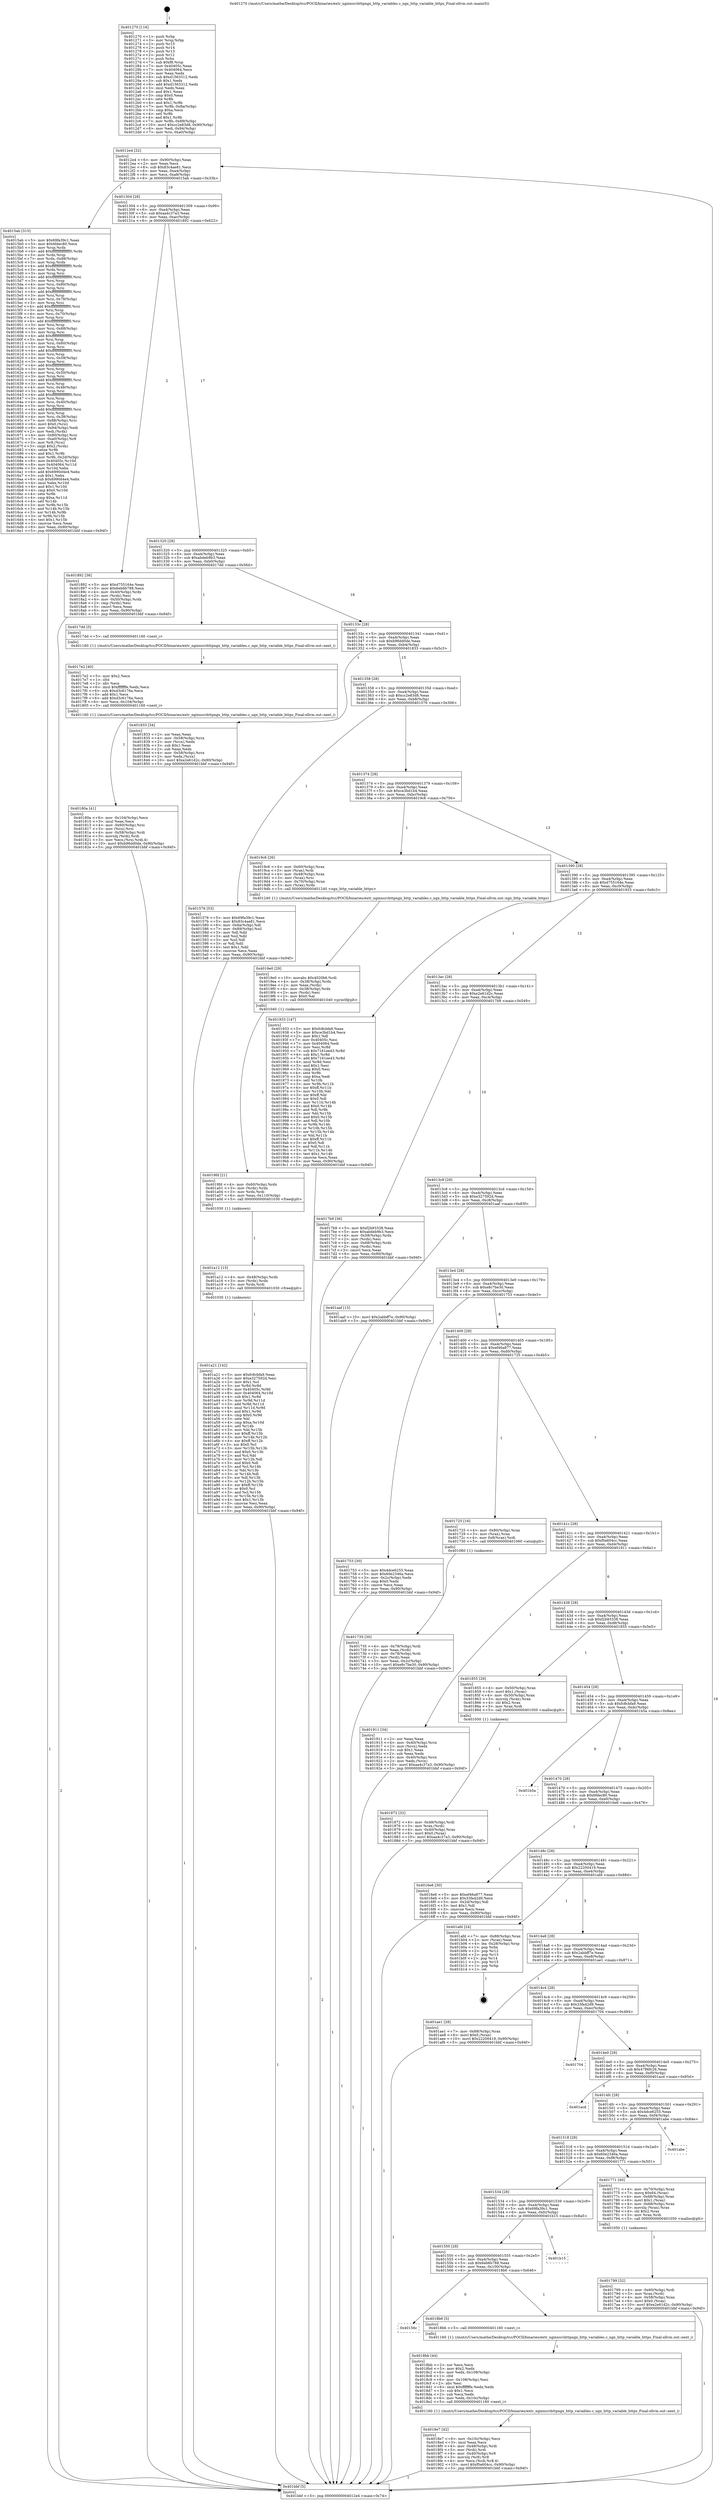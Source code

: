 digraph "0x401270" {
  label = "0x401270 (/mnt/c/Users/mathe/Desktop/tcc/POCII/binaries/extr_nginxsrchttpngx_http_variables.c_ngx_http_variable_https_Final-ollvm.out::main(0))"
  labelloc = "t"
  node[shape=record]

  Entry [label="",width=0.3,height=0.3,shape=circle,fillcolor=black,style=filled]
  "0x4012e4" [label="{
     0x4012e4 [32]\l
     | [instrs]\l
     &nbsp;&nbsp;0x4012e4 \<+6\>: mov -0x90(%rbp),%eax\l
     &nbsp;&nbsp;0x4012ea \<+2\>: mov %eax,%ecx\l
     &nbsp;&nbsp;0x4012ec \<+6\>: sub $0x83c4ae81,%ecx\l
     &nbsp;&nbsp;0x4012f2 \<+6\>: mov %eax,-0xa4(%rbp)\l
     &nbsp;&nbsp;0x4012f8 \<+6\>: mov %ecx,-0xa8(%rbp)\l
     &nbsp;&nbsp;0x4012fe \<+6\>: je 00000000004015ab \<main+0x33b\>\l
  }"]
  "0x4015ab" [label="{
     0x4015ab [315]\l
     | [instrs]\l
     &nbsp;&nbsp;0x4015ab \<+5\>: mov $0x69fa39c1,%eax\l
     &nbsp;&nbsp;0x4015b0 \<+5\>: mov $0x6fdec80,%ecx\l
     &nbsp;&nbsp;0x4015b5 \<+3\>: mov %rsp,%rdx\l
     &nbsp;&nbsp;0x4015b8 \<+4\>: add $0xfffffffffffffff0,%rdx\l
     &nbsp;&nbsp;0x4015bc \<+3\>: mov %rdx,%rsp\l
     &nbsp;&nbsp;0x4015bf \<+7\>: mov %rdx,-0x88(%rbp)\l
     &nbsp;&nbsp;0x4015c6 \<+3\>: mov %rsp,%rdx\l
     &nbsp;&nbsp;0x4015c9 \<+4\>: add $0xfffffffffffffff0,%rdx\l
     &nbsp;&nbsp;0x4015cd \<+3\>: mov %rdx,%rsp\l
     &nbsp;&nbsp;0x4015d0 \<+3\>: mov %rsp,%rsi\l
     &nbsp;&nbsp;0x4015d3 \<+4\>: add $0xfffffffffffffff0,%rsi\l
     &nbsp;&nbsp;0x4015d7 \<+3\>: mov %rsi,%rsp\l
     &nbsp;&nbsp;0x4015da \<+4\>: mov %rsi,-0x80(%rbp)\l
     &nbsp;&nbsp;0x4015de \<+3\>: mov %rsp,%rsi\l
     &nbsp;&nbsp;0x4015e1 \<+4\>: add $0xfffffffffffffff0,%rsi\l
     &nbsp;&nbsp;0x4015e5 \<+3\>: mov %rsi,%rsp\l
     &nbsp;&nbsp;0x4015e8 \<+4\>: mov %rsi,-0x78(%rbp)\l
     &nbsp;&nbsp;0x4015ec \<+3\>: mov %rsp,%rsi\l
     &nbsp;&nbsp;0x4015ef \<+4\>: add $0xfffffffffffffff0,%rsi\l
     &nbsp;&nbsp;0x4015f3 \<+3\>: mov %rsi,%rsp\l
     &nbsp;&nbsp;0x4015f6 \<+4\>: mov %rsi,-0x70(%rbp)\l
     &nbsp;&nbsp;0x4015fa \<+3\>: mov %rsp,%rsi\l
     &nbsp;&nbsp;0x4015fd \<+4\>: add $0xfffffffffffffff0,%rsi\l
     &nbsp;&nbsp;0x401601 \<+3\>: mov %rsi,%rsp\l
     &nbsp;&nbsp;0x401604 \<+4\>: mov %rsi,-0x68(%rbp)\l
     &nbsp;&nbsp;0x401608 \<+3\>: mov %rsp,%rsi\l
     &nbsp;&nbsp;0x40160b \<+4\>: add $0xfffffffffffffff0,%rsi\l
     &nbsp;&nbsp;0x40160f \<+3\>: mov %rsi,%rsp\l
     &nbsp;&nbsp;0x401612 \<+4\>: mov %rsi,-0x60(%rbp)\l
     &nbsp;&nbsp;0x401616 \<+3\>: mov %rsp,%rsi\l
     &nbsp;&nbsp;0x401619 \<+4\>: add $0xfffffffffffffff0,%rsi\l
     &nbsp;&nbsp;0x40161d \<+3\>: mov %rsi,%rsp\l
     &nbsp;&nbsp;0x401620 \<+4\>: mov %rsi,-0x58(%rbp)\l
     &nbsp;&nbsp;0x401624 \<+3\>: mov %rsp,%rsi\l
     &nbsp;&nbsp;0x401627 \<+4\>: add $0xfffffffffffffff0,%rsi\l
     &nbsp;&nbsp;0x40162b \<+3\>: mov %rsi,%rsp\l
     &nbsp;&nbsp;0x40162e \<+4\>: mov %rsi,-0x50(%rbp)\l
     &nbsp;&nbsp;0x401632 \<+3\>: mov %rsp,%rsi\l
     &nbsp;&nbsp;0x401635 \<+4\>: add $0xfffffffffffffff0,%rsi\l
     &nbsp;&nbsp;0x401639 \<+3\>: mov %rsi,%rsp\l
     &nbsp;&nbsp;0x40163c \<+4\>: mov %rsi,-0x48(%rbp)\l
     &nbsp;&nbsp;0x401640 \<+3\>: mov %rsp,%rsi\l
     &nbsp;&nbsp;0x401643 \<+4\>: add $0xfffffffffffffff0,%rsi\l
     &nbsp;&nbsp;0x401647 \<+3\>: mov %rsi,%rsp\l
     &nbsp;&nbsp;0x40164a \<+4\>: mov %rsi,-0x40(%rbp)\l
     &nbsp;&nbsp;0x40164e \<+3\>: mov %rsp,%rsi\l
     &nbsp;&nbsp;0x401651 \<+4\>: add $0xfffffffffffffff0,%rsi\l
     &nbsp;&nbsp;0x401655 \<+3\>: mov %rsi,%rsp\l
     &nbsp;&nbsp;0x401658 \<+4\>: mov %rsi,-0x38(%rbp)\l
     &nbsp;&nbsp;0x40165c \<+7\>: mov -0x88(%rbp),%rsi\l
     &nbsp;&nbsp;0x401663 \<+6\>: movl $0x0,(%rsi)\l
     &nbsp;&nbsp;0x401669 \<+6\>: mov -0x94(%rbp),%edi\l
     &nbsp;&nbsp;0x40166f \<+2\>: mov %edi,(%rdx)\l
     &nbsp;&nbsp;0x401671 \<+4\>: mov -0x80(%rbp),%rsi\l
     &nbsp;&nbsp;0x401675 \<+7\>: mov -0xa0(%rbp),%r8\l
     &nbsp;&nbsp;0x40167c \<+3\>: mov %r8,(%rsi)\l
     &nbsp;&nbsp;0x40167f \<+3\>: cmpl $0x2,(%rdx)\l
     &nbsp;&nbsp;0x401682 \<+4\>: setne %r9b\l
     &nbsp;&nbsp;0x401686 \<+4\>: and $0x1,%r9b\l
     &nbsp;&nbsp;0x40168a \<+4\>: mov %r9b,-0x2d(%rbp)\l
     &nbsp;&nbsp;0x40168e \<+8\>: mov 0x40405c,%r10d\l
     &nbsp;&nbsp;0x401696 \<+8\>: mov 0x404064,%r11d\l
     &nbsp;&nbsp;0x40169e \<+3\>: mov %r10d,%ebx\l
     &nbsp;&nbsp;0x4016a1 \<+6\>: add $0x6990d4e4,%ebx\l
     &nbsp;&nbsp;0x4016a7 \<+3\>: sub $0x1,%ebx\l
     &nbsp;&nbsp;0x4016aa \<+6\>: sub $0x6990d4e4,%ebx\l
     &nbsp;&nbsp;0x4016b0 \<+4\>: imul %ebx,%r10d\l
     &nbsp;&nbsp;0x4016b4 \<+4\>: and $0x1,%r10d\l
     &nbsp;&nbsp;0x4016b8 \<+4\>: cmp $0x0,%r10d\l
     &nbsp;&nbsp;0x4016bc \<+4\>: sete %r9b\l
     &nbsp;&nbsp;0x4016c0 \<+4\>: cmp $0xa,%r11d\l
     &nbsp;&nbsp;0x4016c4 \<+4\>: setl %r14b\l
     &nbsp;&nbsp;0x4016c8 \<+3\>: mov %r9b,%r15b\l
     &nbsp;&nbsp;0x4016cb \<+3\>: and %r14b,%r15b\l
     &nbsp;&nbsp;0x4016ce \<+3\>: xor %r14b,%r9b\l
     &nbsp;&nbsp;0x4016d1 \<+3\>: or %r9b,%r15b\l
     &nbsp;&nbsp;0x4016d4 \<+4\>: test $0x1,%r15b\l
     &nbsp;&nbsp;0x4016d8 \<+3\>: cmovne %ecx,%eax\l
     &nbsp;&nbsp;0x4016db \<+6\>: mov %eax,-0x90(%rbp)\l
     &nbsp;&nbsp;0x4016e1 \<+5\>: jmp 0000000000401bbf \<main+0x94f\>\l
  }"]
  "0x401304" [label="{
     0x401304 [28]\l
     | [instrs]\l
     &nbsp;&nbsp;0x401304 \<+5\>: jmp 0000000000401309 \<main+0x99\>\l
     &nbsp;&nbsp;0x401309 \<+6\>: mov -0xa4(%rbp),%eax\l
     &nbsp;&nbsp;0x40130f \<+5\>: sub $0xaa4c37a3,%eax\l
     &nbsp;&nbsp;0x401314 \<+6\>: mov %eax,-0xac(%rbp)\l
     &nbsp;&nbsp;0x40131a \<+6\>: je 0000000000401892 \<main+0x622\>\l
  }"]
  Exit [label="",width=0.3,height=0.3,shape=circle,fillcolor=black,style=filled,peripheries=2]
  "0x401892" [label="{
     0x401892 [36]\l
     | [instrs]\l
     &nbsp;&nbsp;0x401892 \<+5\>: mov $0xd755164e,%eax\l
     &nbsp;&nbsp;0x401897 \<+5\>: mov $0x6eb6b788,%ecx\l
     &nbsp;&nbsp;0x40189c \<+4\>: mov -0x40(%rbp),%rdx\l
     &nbsp;&nbsp;0x4018a0 \<+2\>: mov (%rdx),%esi\l
     &nbsp;&nbsp;0x4018a2 \<+4\>: mov -0x50(%rbp),%rdx\l
     &nbsp;&nbsp;0x4018a6 \<+2\>: cmp (%rdx),%esi\l
     &nbsp;&nbsp;0x4018a8 \<+3\>: cmovl %ecx,%eax\l
     &nbsp;&nbsp;0x4018ab \<+6\>: mov %eax,-0x90(%rbp)\l
     &nbsp;&nbsp;0x4018b1 \<+5\>: jmp 0000000000401bbf \<main+0x94f\>\l
  }"]
  "0x401320" [label="{
     0x401320 [28]\l
     | [instrs]\l
     &nbsp;&nbsp;0x401320 \<+5\>: jmp 0000000000401325 \<main+0xb5\>\l
     &nbsp;&nbsp;0x401325 \<+6\>: mov -0xa4(%rbp),%eax\l
     &nbsp;&nbsp;0x40132b \<+5\>: sub $0xabdeb9b3,%eax\l
     &nbsp;&nbsp;0x401330 \<+6\>: mov %eax,-0xb0(%rbp)\l
     &nbsp;&nbsp;0x401336 \<+6\>: je 00000000004017dd \<main+0x56d\>\l
  }"]
  "0x401a21" [label="{
     0x401a21 [142]\l
     | [instrs]\l
     &nbsp;&nbsp;0x401a21 \<+5\>: mov $0xfc8cbfa9,%eax\l
     &nbsp;&nbsp;0x401a26 \<+5\>: mov $0xe327592d,%esi\l
     &nbsp;&nbsp;0x401a2b \<+2\>: mov $0x1,%cl\l
     &nbsp;&nbsp;0x401a2d \<+3\>: xor %r8d,%r8d\l
     &nbsp;&nbsp;0x401a30 \<+8\>: mov 0x40405c,%r9d\l
     &nbsp;&nbsp;0x401a38 \<+8\>: mov 0x404064,%r10d\l
     &nbsp;&nbsp;0x401a40 \<+4\>: sub $0x1,%r8d\l
     &nbsp;&nbsp;0x401a44 \<+3\>: mov %r9d,%r11d\l
     &nbsp;&nbsp;0x401a47 \<+3\>: add %r8d,%r11d\l
     &nbsp;&nbsp;0x401a4a \<+4\>: imul %r11d,%r9d\l
     &nbsp;&nbsp;0x401a4e \<+4\>: and $0x1,%r9d\l
     &nbsp;&nbsp;0x401a52 \<+4\>: cmp $0x0,%r9d\l
     &nbsp;&nbsp;0x401a56 \<+3\>: sete %bl\l
     &nbsp;&nbsp;0x401a59 \<+4\>: cmp $0xa,%r10d\l
     &nbsp;&nbsp;0x401a5d \<+4\>: setl %r14b\l
     &nbsp;&nbsp;0x401a61 \<+3\>: mov %bl,%r15b\l
     &nbsp;&nbsp;0x401a64 \<+4\>: xor $0xff,%r15b\l
     &nbsp;&nbsp;0x401a68 \<+3\>: mov %r14b,%r12b\l
     &nbsp;&nbsp;0x401a6b \<+4\>: xor $0xff,%r12b\l
     &nbsp;&nbsp;0x401a6f \<+3\>: xor $0x0,%cl\l
     &nbsp;&nbsp;0x401a72 \<+3\>: mov %r15b,%r13b\l
     &nbsp;&nbsp;0x401a75 \<+4\>: and $0x0,%r13b\l
     &nbsp;&nbsp;0x401a79 \<+2\>: and %cl,%bl\l
     &nbsp;&nbsp;0x401a7b \<+3\>: mov %r12b,%dl\l
     &nbsp;&nbsp;0x401a7e \<+3\>: and $0x0,%dl\l
     &nbsp;&nbsp;0x401a81 \<+3\>: and %cl,%r14b\l
     &nbsp;&nbsp;0x401a84 \<+3\>: or %bl,%r13b\l
     &nbsp;&nbsp;0x401a87 \<+3\>: or %r14b,%dl\l
     &nbsp;&nbsp;0x401a8a \<+3\>: xor %dl,%r13b\l
     &nbsp;&nbsp;0x401a8d \<+3\>: or %r12b,%r15b\l
     &nbsp;&nbsp;0x401a90 \<+4\>: xor $0xff,%r15b\l
     &nbsp;&nbsp;0x401a94 \<+3\>: or $0x0,%cl\l
     &nbsp;&nbsp;0x401a97 \<+3\>: and %cl,%r15b\l
     &nbsp;&nbsp;0x401a9a \<+3\>: or %r15b,%r13b\l
     &nbsp;&nbsp;0x401a9d \<+4\>: test $0x1,%r13b\l
     &nbsp;&nbsp;0x401aa1 \<+3\>: cmovne %esi,%eax\l
     &nbsp;&nbsp;0x401aa4 \<+6\>: mov %eax,-0x90(%rbp)\l
     &nbsp;&nbsp;0x401aaa \<+5\>: jmp 0000000000401bbf \<main+0x94f\>\l
  }"]
  "0x4017dd" [label="{
     0x4017dd [5]\l
     | [instrs]\l
     &nbsp;&nbsp;0x4017dd \<+5\>: call 0000000000401160 \<next_i\>\l
     | [calls]\l
     &nbsp;&nbsp;0x401160 \{1\} (/mnt/c/Users/mathe/Desktop/tcc/POCII/binaries/extr_nginxsrchttpngx_http_variables.c_ngx_http_variable_https_Final-ollvm.out::next_i)\l
  }"]
  "0x40133c" [label="{
     0x40133c [28]\l
     | [instrs]\l
     &nbsp;&nbsp;0x40133c \<+5\>: jmp 0000000000401341 \<main+0xd1\>\l
     &nbsp;&nbsp;0x401341 \<+6\>: mov -0xa4(%rbp),%eax\l
     &nbsp;&nbsp;0x401347 \<+5\>: sub $0xb96dd0de,%eax\l
     &nbsp;&nbsp;0x40134c \<+6\>: mov %eax,-0xb4(%rbp)\l
     &nbsp;&nbsp;0x401352 \<+6\>: je 0000000000401833 \<main+0x5c3\>\l
  }"]
  "0x401a12" [label="{
     0x401a12 [15]\l
     | [instrs]\l
     &nbsp;&nbsp;0x401a12 \<+4\>: mov -0x48(%rbp),%rdx\l
     &nbsp;&nbsp;0x401a16 \<+3\>: mov (%rdx),%rdx\l
     &nbsp;&nbsp;0x401a19 \<+3\>: mov %rdx,%rdi\l
     &nbsp;&nbsp;0x401a1c \<+5\>: call 0000000000401030 \<free@plt\>\l
     | [calls]\l
     &nbsp;&nbsp;0x401030 \{1\} (unknown)\l
  }"]
  "0x401833" [label="{
     0x401833 [34]\l
     | [instrs]\l
     &nbsp;&nbsp;0x401833 \<+2\>: xor %eax,%eax\l
     &nbsp;&nbsp;0x401835 \<+4\>: mov -0x58(%rbp),%rcx\l
     &nbsp;&nbsp;0x401839 \<+2\>: mov (%rcx),%edx\l
     &nbsp;&nbsp;0x40183b \<+3\>: sub $0x1,%eax\l
     &nbsp;&nbsp;0x40183e \<+2\>: sub %eax,%edx\l
     &nbsp;&nbsp;0x401840 \<+4\>: mov -0x58(%rbp),%rcx\l
     &nbsp;&nbsp;0x401844 \<+2\>: mov %edx,(%rcx)\l
     &nbsp;&nbsp;0x401846 \<+10\>: movl $0xe2e61d2c,-0x90(%rbp)\l
     &nbsp;&nbsp;0x401850 \<+5\>: jmp 0000000000401bbf \<main+0x94f\>\l
  }"]
  "0x401358" [label="{
     0x401358 [28]\l
     | [instrs]\l
     &nbsp;&nbsp;0x401358 \<+5\>: jmp 000000000040135d \<main+0xed\>\l
     &nbsp;&nbsp;0x40135d \<+6\>: mov -0xa4(%rbp),%eax\l
     &nbsp;&nbsp;0x401363 \<+5\>: sub $0xcc2e83d8,%eax\l
     &nbsp;&nbsp;0x401368 \<+6\>: mov %eax,-0xb8(%rbp)\l
     &nbsp;&nbsp;0x40136e \<+6\>: je 0000000000401576 \<main+0x306\>\l
  }"]
  "0x4019fd" [label="{
     0x4019fd [21]\l
     | [instrs]\l
     &nbsp;&nbsp;0x4019fd \<+4\>: mov -0x60(%rbp),%rdx\l
     &nbsp;&nbsp;0x401a01 \<+3\>: mov (%rdx),%rdx\l
     &nbsp;&nbsp;0x401a04 \<+3\>: mov %rdx,%rdi\l
     &nbsp;&nbsp;0x401a07 \<+6\>: mov %eax,-0x110(%rbp)\l
     &nbsp;&nbsp;0x401a0d \<+5\>: call 0000000000401030 \<free@plt\>\l
     | [calls]\l
     &nbsp;&nbsp;0x401030 \{1\} (unknown)\l
  }"]
  "0x401576" [label="{
     0x401576 [53]\l
     | [instrs]\l
     &nbsp;&nbsp;0x401576 \<+5\>: mov $0x69fa39c1,%eax\l
     &nbsp;&nbsp;0x40157b \<+5\>: mov $0x83c4ae81,%ecx\l
     &nbsp;&nbsp;0x401580 \<+6\>: mov -0x8a(%rbp),%dl\l
     &nbsp;&nbsp;0x401586 \<+7\>: mov -0x89(%rbp),%sil\l
     &nbsp;&nbsp;0x40158d \<+3\>: mov %dl,%dil\l
     &nbsp;&nbsp;0x401590 \<+3\>: and %sil,%dil\l
     &nbsp;&nbsp;0x401593 \<+3\>: xor %sil,%dl\l
     &nbsp;&nbsp;0x401596 \<+3\>: or %dl,%dil\l
     &nbsp;&nbsp;0x401599 \<+4\>: test $0x1,%dil\l
     &nbsp;&nbsp;0x40159d \<+3\>: cmovne %ecx,%eax\l
     &nbsp;&nbsp;0x4015a0 \<+6\>: mov %eax,-0x90(%rbp)\l
     &nbsp;&nbsp;0x4015a6 \<+5\>: jmp 0000000000401bbf \<main+0x94f\>\l
  }"]
  "0x401374" [label="{
     0x401374 [28]\l
     | [instrs]\l
     &nbsp;&nbsp;0x401374 \<+5\>: jmp 0000000000401379 \<main+0x109\>\l
     &nbsp;&nbsp;0x401379 \<+6\>: mov -0xa4(%rbp),%eax\l
     &nbsp;&nbsp;0x40137f \<+5\>: sub $0xce3bd1b4,%eax\l
     &nbsp;&nbsp;0x401384 \<+6\>: mov %eax,-0xbc(%rbp)\l
     &nbsp;&nbsp;0x40138a \<+6\>: je 00000000004019c6 \<main+0x756\>\l
  }"]
  "0x401bbf" [label="{
     0x401bbf [5]\l
     | [instrs]\l
     &nbsp;&nbsp;0x401bbf \<+5\>: jmp 00000000004012e4 \<main+0x74\>\l
  }"]
  "0x401270" [label="{
     0x401270 [116]\l
     | [instrs]\l
     &nbsp;&nbsp;0x401270 \<+1\>: push %rbp\l
     &nbsp;&nbsp;0x401271 \<+3\>: mov %rsp,%rbp\l
     &nbsp;&nbsp;0x401274 \<+2\>: push %r15\l
     &nbsp;&nbsp;0x401276 \<+2\>: push %r14\l
     &nbsp;&nbsp;0x401278 \<+2\>: push %r13\l
     &nbsp;&nbsp;0x40127a \<+2\>: push %r12\l
     &nbsp;&nbsp;0x40127c \<+1\>: push %rbx\l
     &nbsp;&nbsp;0x40127d \<+7\>: sub $0xf8,%rsp\l
     &nbsp;&nbsp;0x401284 \<+7\>: mov 0x40405c,%eax\l
     &nbsp;&nbsp;0x40128b \<+7\>: mov 0x404064,%ecx\l
     &nbsp;&nbsp;0x401292 \<+2\>: mov %eax,%edx\l
     &nbsp;&nbsp;0x401294 \<+6\>: sub $0xd1563312,%edx\l
     &nbsp;&nbsp;0x40129a \<+3\>: sub $0x1,%edx\l
     &nbsp;&nbsp;0x40129d \<+6\>: add $0xd1563312,%edx\l
     &nbsp;&nbsp;0x4012a3 \<+3\>: imul %edx,%eax\l
     &nbsp;&nbsp;0x4012a6 \<+3\>: and $0x1,%eax\l
     &nbsp;&nbsp;0x4012a9 \<+3\>: cmp $0x0,%eax\l
     &nbsp;&nbsp;0x4012ac \<+4\>: sete %r8b\l
     &nbsp;&nbsp;0x4012b0 \<+4\>: and $0x1,%r8b\l
     &nbsp;&nbsp;0x4012b4 \<+7\>: mov %r8b,-0x8a(%rbp)\l
     &nbsp;&nbsp;0x4012bb \<+3\>: cmp $0xa,%ecx\l
     &nbsp;&nbsp;0x4012be \<+4\>: setl %r8b\l
     &nbsp;&nbsp;0x4012c2 \<+4\>: and $0x1,%r8b\l
     &nbsp;&nbsp;0x4012c6 \<+7\>: mov %r8b,-0x89(%rbp)\l
     &nbsp;&nbsp;0x4012cd \<+10\>: movl $0xcc2e83d8,-0x90(%rbp)\l
     &nbsp;&nbsp;0x4012d7 \<+6\>: mov %edi,-0x94(%rbp)\l
     &nbsp;&nbsp;0x4012dd \<+7\>: mov %rsi,-0xa0(%rbp)\l
  }"]
  "0x4019e0" [label="{
     0x4019e0 [29]\l
     | [instrs]\l
     &nbsp;&nbsp;0x4019e0 \<+10\>: movabs $0x4020b6,%rdi\l
     &nbsp;&nbsp;0x4019ea \<+4\>: mov -0x38(%rbp),%rdx\l
     &nbsp;&nbsp;0x4019ee \<+2\>: mov %eax,(%rdx)\l
     &nbsp;&nbsp;0x4019f0 \<+4\>: mov -0x38(%rbp),%rdx\l
     &nbsp;&nbsp;0x4019f4 \<+2\>: mov (%rdx),%esi\l
     &nbsp;&nbsp;0x4019f6 \<+2\>: mov $0x0,%al\l
     &nbsp;&nbsp;0x4019f8 \<+5\>: call 0000000000401040 \<printf@plt\>\l
     | [calls]\l
     &nbsp;&nbsp;0x401040 \{1\} (unknown)\l
  }"]
  "0x4018e7" [label="{
     0x4018e7 [42]\l
     | [instrs]\l
     &nbsp;&nbsp;0x4018e7 \<+6\>: mov -0x10c(%rbp),%ecx\l
     &nbsp;&nbsp;0x4018ed \<+3\>: imul %eax,%ecx\l
     &nbsp;&nbsp;0x4018f0 \<+4\>: mov -0x48(%rbp),%rdi\l
     &nbsp;&nbsp;0x4018f4 \<+3\>: mov (%rdi),%rdi\l
     &nbsp;&nbsp;0x4018f7 \<+4\>: mov -0x40(%rbp),%r8\l
     &nbsp;&nbsp;0x4018fb \<+3\>: movslq (%r8),%r8\l
     &nbsp;&nbsp;0x4018fe \<+4\>: mov %ecx,(%rdi,%r8,4)\l
     &nbsp;&nbsp;0x401902 \<+10\>: movl $0xf0a604cc,-0x90(%rbp)\l
     &nbsp;&nbsp;0x40190c \<+5\>: jmp 0000000000401bbf \<main+0x94f\>\l
  }"]
  "0x4019c6" [label="{
     0x4019c6 [26]\l
     | [instrs]\l
     &nbsp;&nbsp;0x4019c6 \<+4\>: mov -0x60(%rbp),%rax\l
     &nbsp;&nbsp;0x4019ca \<+3\>: mov (%rax),%rdi\l
     &nbsp;&nbsp;0x4019cd \<+4\>: mov -0x48(%rbp),%rax\l
     &nbsp;&nbsp;0x4019d1 \<+3\>: mov (%rax),%rsi\l
     &nbsp;&nbsp;0x4019d4 \<+4\>: mov -0x70(%rbp),%rax\l
     &nbsp;&nbsp;0x4019d8 \<+3\>: mov (%rax),%rdx\l
     &nbsp;&nbsp;0x4019db \<+5\>: call 0000000000401240 \<ngx_http_variable_https\>\l
     | [calls]\l
     &nbsp;&nbsp;0x401240 \{1\} (/mnt/c/Users/mathe/Desktop/tcc/POCII/binaries/extr_nginxsrchttpngx_http_variables.c_ngx_http_variable_https_Final-ollvm.out::ngx_http_variable_https)\l
  }"]
  "0x401390" [label="{
     0x401390 [28]\l
     | [instrs]\l
     &nbsp;&nbsp;0x401390 \<+5\>: jmp 0000000000401395 \<main+0x125\>\l
     &nbsp;&nbsp;0x401395 \<+6\>: mov -0xa4(%rbp),%eax\l
     &nbsp;&nbsp;0x40139b \<+5\>: sub $0xd755164e,%eax\l
     &nbsp;&nbsp;0x4013a0 \<+6\>: mov %eax,-0xc0(%rbp)\l
     &nbsp;&nbsp;0x4013a6 \<+6\>: je 0000000000401933 \<main+0x6c3\>\l
  }"]
  "0x4018bb" [label="{
     0x4018bb [44]\l
     | [instrs]\l
     &nbsp;&nbsp;0x4018bb \<+2\>: xor %ecx,%ecx\l
     &nbsp;&nbsp;0x4018bd \<+5\>: mov $0x2,%edx\l
     &nbsp;&nbsp;0x4018c2 \<+6\>: mov %edx,-0x108(%rbp)\l
     &nbsp;&nbsp;0x4018c8 \<+1\>: cltd\l
     &nbsp;&nbsp;0x4018c9 \<+6\>: mov -0x108(%rbp),%esi\l
     &nbsp;&nbsp;0x4018cf \<+2\>: idiv %esi\l
     &nbsp;&nbsp;0x4018d1 \<+6\>: imul $0xfffffffe,%edx,%edx\l
     &nbsp;&nbsp;0x4018d7 \<+3\>: sub $0x1,%ecx\l
     &nbsp;&nbsp;0x4018da \<+2\>: sub %ecx,%edx\l
     &nbsp;&nbsp;0x4018dc \<+6\>: mov %edx,-0x10c(%rbp)\l
     &nbsp;&nbsp;0x4018e2 \<+5\>: call 0000000000401160 \<next_i\>\l
     | [calls]\l
     &nbsp;&nbsp;0x401160 \{1\} (/mnt/c/Users/mathe/Desktop/tcc/POCII/binaries/extr_nginxsrchttpngx_http_variables.c_ngx_http_variable_https_Final-ollvm.out::next_i)\l
  }"]
  "0x401933" [label="{
     0x401933 [147]\l
     | [instrs]\l
     &nbsp;&nbsp;0x401933 \<+5\>: mov $0xfc8cbfa9,%eax\l
     &nbsp;&nbsp;0x401938 \<+5\>: mov $0xce3bd1b4,%ecx\l
     &nbsp;&nbsp;0x40193d \<+2\>: mov $0x1,%dl\l
     &nbsp;&nbsp;0x40193f \<+7\>: mov 0x40405c,%esi\l
     &nbsp;&nbsp;0x401946 \<+7\>: mov 0x404064,%edi\l
     &nbsp;&nbsp;0x40194d \<+3\>: mov %esi,%r8d\l
     &nbsp;&nbsp;0x401950 \<+7\>: sub $0x7161ee43,%r8d\l
     &nbsp;&nbsp;0x401957 \<+4\>: sub $0x1,%r8d\l
     &nbsp;&nbsp;0x40195b \<+7\>: add $0x7161ee43,%r8d\l
     &nbsp;&nbsp;0x401962 \<+4\>: imul %r8d,%esi\l
     &nbsp;&nbsp;0x401966 \<+3\>: and $0x1,%esi\l
     &nbsp;&nbsp;0x401969 \<+3\>: cmp $0x0,%esi\l
     &nbsp;&nbsp;0x40196c \<+4\>: sete %r9b\l
     &nbsp;&nbsp;0x401970 \<+3\>: cmp $0xa,%edi\l
     &nbsp;&nbsp;0x401973 \<+4\>: setl %r10b\l
     &nbsp;&nbsp;0x401977 \<+3\>: mov %r9b,%r11b\l
     &nbsp;&nbsp;0x40197a \<+4\>: xor $0xff,%r11b\l
     &nbsp;&nbsp;0x40197e \<+3\>: mov %r10b,%bl\l
     &nbsp;&nbsp;0x401981 \<+3\>: xor $0xff,%bl\l
     &nbsp;&nbsp;0x401984 \<+3\>: xor $0x0,%dl\l
     &nbsp;&nbsp;0x401987 \<+3\>: mov %r11b,%r14b\l
     &nbsp;&nbsp;0x40198a \<+4\>: and $0x0,%r14b\l
     &nbsp;&nbsp;0x40198e \<+3\>: and %dl,%r9b\l
     &nbsp;&nbsp;0x401991 \<+3\>: mov %bl,%r15b\l
     &nbsp;&nbsp;0x401994 \<+4\>: and $0x0,%r15b\l
     &nbsp;&nbsp;0x401998 \<+3\>: and %dl,%r10b\l
     &nbsp;&nbsp;0x40199b \<+3\>: or %r9b,%r14b\l
     &nbsp;&nbsp;0x40199e \<+3\>: or %r10b,%r15b\l
     &nbsp;&nbsp;0x4019a1 \<+3\>: xor %r15b,%r14b\l
     &nbsp;&nbsp;0x4019a4 \<+3\>: or %bl,%r11b\l
     &nbsp;&nbsp;0x4019a7 \<+4\>: xor $0xff,%r11b\l
     &nbsp;&nbsp;0x4019ab \<+3\>: or $0x0,%dl\l
     &nbsp;&nbsp;0x4019ae \<+3\>: and %dl,%r11b\l
     &nbsp;&nbsp;0x4019b1 \<+3\>: or %r11b,%r14b\l
     &nbsp;&nbsp;0x4019b4 \<+4\>: test $0x1,%r14b\l
     &nbsp;&nbsp;0x4019b8 \<+3\>: cmovne %ecx,%eax\l
     &nbsp;&nbsp;0x4019bb \<+6\>: mov %eax,-0x90(%rbp)\l
     &nbsp;&nbsp;0x4019c1 \<+5\>: jmp 0000000000401bbf \<main+0x94f\>\l
  }"]
  "0x4013ac" [label="{
     0x4013ac [28]\l
     | [instrs]\l
     &nbsp;&nbsp;0x4013ac \<+5\>: jmp 00000000004013b1 \<main+0x141\>\l
     &nbsp;&nbsp;0x4013b1 \<+6\>: mov -0xa4(%rbp),%eax\l
     &nbsp;&nbsp;0x4013b7 \<+5\>: sub $0xe2e61d2c,%eax\l
     &nbsp;&nbsp;0x4013bc \<+6\>: mov %eax,-0xc4(%rbp)\l
     &nbsp;&nbsp;0x4013c2 \<+6\>: je 00000000004017b9 \<main+0x549\>\l
  }"]
  "0x40156c" [label="{
     0x40156c\l
  }", style=dashed]
  "0x4017b9" [label="{
     0x4017b9 [36]\l
     | [instrs]\l
     &nbsp;&nbsp;0x4017b9 \<+5\>: mov $0xf2b93338,%eax\l
     &nbsp;&nbsp;0x4017be \<+5\>: mov $0xabdeb9b3,%ecx\l
     &nbsp;&nbsp;0x4017c3 \<+4\>: mov -0x58(%rbp),%rdx\l
     &nbsp;&nbsp;0x4017c7 \<+2\>: mov (%rdx),%esi\l
     &nbsp;&nbsp;0x4017c9 \<+4\>: mov -0x68(%rbp),%rdx\l
     &nbsp;&nbsp;0x4017cd \<+2\>: cmp (%rdx),%esi\l
     &nbsp;&nbsp;0x4017cf \<+3\>: cmovl %ecx,%eax\l
     &nbsp;&nbsp;0x4017d2 \<+6\>: mov %eax,-0x90(%rbp)\l
     &nbsp;&nbsp;0x4017d8 \<+5\>: jmp 0000000000401bbf \<main+0x94f\>\l
  }"]
  "0x4013c8" [label="{
     0x4013c8 [28]\l
     | [instrs]\l
     &nbsp;&nbsp;0x4013c8 \<+5\>: jmp 00000000004013cd \<main+0x15d\>\l
     &nbsp;&nbsp;0x4013cd \<+6\>: mov -0xa4(%rbp),%eax\l
     &nbsp;&nbsp;0x4013d3 \<+5\>: sub $0xe327592d,%eax\l
     &nbsp;&nbsp;0x4013d8 \<+6\>: mov %eax,-0xc8(%rbp)\l
     &nbsp;&nbsp;0x4013de \<+6\>: je 0000000000401aaf \<main+0x83f\>\l
  }"]
  "0x4018b6" [label="{
     0x4018b6 [5]\l
     | [instrs]\l
     &nbsp;&nbsp;0x4018b6 \<+5\>: call 0000000000401160 \<next_i\>\l
     | [calls]\l
     &nbsp;&nbsp;0x401160 \{1\} (/mnt/c/Users/mathe/Desktop/tcc/POCII/binaries/extr_nginxsrchttpngx_http_variables.c_ngx_http_variable_https_Final-ollvm.out::next_i)\l
  }"]
  "0x401aaf" [label="{
     0x401aaf [15]\l
     | [instrs]\l
     &nbsp;&nbsp;0x401aaf \<+10\>: movl $0x2abbff7e,-0x90(%rbp)\l
     &nbsp;&nbsp;0x401ab9 \<+5\>: jmp 0000000000401bbf \<main+0x94f\>\l
  }"]
  "0x4013e4" [label="{
     0x4013e4 [28]\l
     | [instrs]\l
     &nbsp;&nbsp;0x4013e4 \<+5\>: jmp 00000000004013e9 \<main+0x179\>\l
     &nbsp;&nbsp;0x4013e9 \<+6\>: mov -0xa4(%rbp),%eax\l
     &nbsp;&nbsp;0x4013ef \<+5\>: sub $0xe8c7be30,%eax\l
     &nbsp;&nbsp;0x4013f4 \<+6\>: mov %eax,-0xcc(%rbp)\l
     &nbsp;&nbsp;0x4013fa \<+6\>: je 0000000000401753 \<main+0x4e3\>\l
  }"]
  "0x401550" [label="{
     0x401550 [28]\l
     | [instrs]\l
     &nbsp;&nbsp;0x401550 \<+5\>: jmp 0000000000401555 \<main+0x2e5\>\l
     &nbsp;&nbsp;0x401555 \<+6\>: mov -0xa4(%rbp),%eax\l
     &nbsp;&nbsp;0x40155b \<+5\>: sub $0x6eb6b788,%eax\l
     &nbsp;&nbsp;0x401560 \<+6\>: mov %eax,-0x100(%rbp)\l
     &nbsp;&nbsp;0x401566 \<+6\>: je 00000000004018b6 \<main+0x646\>\l
  }"]
  "0x401753" [label="{
     0x401753 [30]\l
     | [instrs]\l
     &nbsp;&nbsp;0x401753 \<+5\>: mov $0x4dce6255,%eax\l
     &nbsp;&nbsp;0x401758 \<+5\>: mov $0x60e2346a,%ecx\l
     &nbsp;&nbsp;0x40175d \<+3\>: mov -0x2c(%rbp),%edx\l
     &nbsp;&nbsp;0x401760 \<+3\>: cmp $0x0,%edx\l
     &nbsp;&nbsp;0x401763 \<+3\>: cmove %ecx,%eax\l
     &nbsp;&nbsp;0x401766 \<+6\>: mov %eax,-0x90(%rbp)\l
     &nbsp;&nbsp;0x40176c \<+5\>: jmp 0000000000401bbf \<main+0x94f\>\l
  }"]
  "0x401400" [label="{
     0x401400 [28]\l
     | [instrs]\l
     &nbsp;&nbsp;0x401400 \<+5\>: jmp 0000000000401405 \<main+0x195\>\l
     &nbsp;&nbsp;0x401405 \<+6\>: mov -0xa4(%rbp),%eax\l
     &nbsp;&nbsp;0x40140b \<+5\>: sub $0xef46a877,%eax\l
     &nbsp;&nbsp;0x401410 \<+6\>: mov %eax,-0xd0(%rbp)\l
     &nbsp;&nbsp;0x401416 \<+6\>: je 0000000000401725 \<main+0x4b5\>\l
  }"]
  "0x401b15" [label="{
     0x401b15\l
  }", style=dashed]
  "0x401725" [label="{
     0x401725 [16]\l
     | [instrs]\l
     &nbsp;&nbsp;0x401725 \<+4\>: mov -0x80(%rbp),%rax\l
     &nbsp;&nbsp;0x401729 \<+3\>: mov (%rax),%rax\l
     &nbsp;&nbsp;0x40172c \<+4\>: mov 0x8(%rax),%rdi\l
     &nbsp;&nbsp;0x401730 \<+5\>: call 0000000000401060 \<atoi@plt\>\l
     | [calls]\l
     &nbsp;&nbsp;0x401060 \{1\} (unknown)\l
  }"]
  "0x40141c" [label="{
     0x40141c [28]\l
     | [instrs]\l
     &nbsp;&nbsp;0x40141c \<+5\>: jmp 0000000000401421 \<main+0x1b1\>\l
     &nbsp;&nbsp;0x401421 \<+6\>: mov -0xa4(%rbp),%eax\l
     &nbsp;&nbsp;0x401427 \<+5\>: sub $0xf0a604cc,%eax\l
     &nbsp;&nbsp;0x40142c \<+6\>: mov %eax,-0xd4(%rbp)\l
     &nbsp;&nbsp;0x401432 \<+6\>: je 0000000000401911 \<main+0x6a1\>\l
  }"]
  "0x401872" [label="{
     0x401872 [32]\l
     | [instrs]\l
     &nbsp;&nbsp;0x401872 \<+4\>: mov -0x48(%rbp),%rdi\l
     &nbsp;&nbsp;0x401876 \<+3\>: mov %rax,(%rdi)\l
     &nbsp;&nbsp;0x401879 \<+4\>: mov -0x40(%rbp),%rax\l
     &nbsp;&nbsp;0x40187d \<+6\>: movl $0x0,(%rax)\l
     &nbsp;&nbsp;0x401883 \<+10\>: movl $0xaa4c37a3,-0x90(%rbp)\l
     &nbsp;&nbsp;0x40188d \<+5\>: jmp 0000000000401bbf \<main+0x94f\>\l
  }"]
  "0x401911" [label="{
     0x401911 [34]\l
     | [instrs]\l
     &nbsp;&nbsp;0x401911 \<+2\>: xor %eax,%eax\l
     &nbsp;&nbsp;0x401913 \<+4\>: mov -0x40(%rbp),%rcx\l
     &nbsp;&nbsp;0x401917 \<+2\>: mov (%rcx),%edx\l
     &nbsp;&nbsp;0x401919 \<+3\>: sub $0x1,%eax\l
     &nbsp;&nbsp;0x40191c \<+2\>: sub %eax,%edx\l
     &nbsp;&nbsp;0x40191e \<+4\>: mov -0x40(%rbp),%rcx\l
     &nbsp;&nbsp;0x401922 \<+2\>: mov %edx,(%rcx)\l
     &nbsp;&nbsp;0x401924 \<+10\>: movl $0xaa4c37a3,-0x90(%rbp)\l
     &nbsp;&nbsp;0x40192e \<+5\>: jmp 0000000000401bbf \<main+0x94f\>\l
  }"]
  "0x401438" [label="{
     0x401438 [28]\l
     | [instrs]\l
     &nbsp;&nbsp;0x401438 \<+5\>: jmp 000000000040143d \<main+0x1cd\>\l
     &nbsp;&nbsp;0x40143d \<+6\>: mov -0xa4(%rbp),%eax\l
     &nbsp;&nbsp;0x401443 \<+5\>: sub $0xf2b93338,%eax\l
     &nbsp;&nbsp;0x401448 \<+6\>: mov %eax,-0xd8(%rbp)\l
     &nbsp;&nbsp;0x40144e \<+6\>: je 0000000000401855 \<main+0x5e5\>\l
  }"]
  "0x40180a" [label="{
     0x40180a [41]\l
     | [instrs]\l
     &nbsp;&nbsp;0x40180a \<+6\>: mov -0x104(%rbp),%ecx\l
     &nbsp;&nbsp;0x401810 \<+3\>: imul %eax,%ecx\l
     &nbsp;&nbsp;0x401813 \<+4\>: mov -0x60(%rbp),%rsi\l
     &nbsp;&nbsp;0x401817 \<+3\>: mov (%rsi),%rsi\l
     &nbsp;&nbsp;0x40181a \<+4\>: mov -0x58(%rbp),%rdi\l
     &nbsp;&nbsp;0x40181e \<+3\>: movslq (%rdi),%rdi\l
     &nbsp;&nbsp;0x401821 \<+3\>: mov %ecx,(%rsi,%rdi,4)\l
     &nbsp;&nbsp;0x401824 \<+10\>: movl $0xb96dd0de,-0x90(%rbp)\l
     &nbsp;&nbsp;0x40182e \<+5\>: jmp 0000000000401bbf \<main+0x94f\>\l
  }"]
  "0x401855" [label="{
     0x401855 [29]\l
     | [instrs]\l
     &nbsp;&nbsp;0x401855 \<+4\>: mov -0x50(%rbp),%rax\l
     &nbsp;&nbsp;0x401859 \<+6\>: movl $0x1,(%rax)\l
     &nbsp;&nbsp;0x40185f \<+4\>: mov -0x50(%rbp),%rax\l
     &nbsp;&nbsp;0x401863 \<+3\>: movslq (%rax),%rax\l
     &nbsp;&nbsp;0x401866 \<+4\>: shl $0x2,%rax\l
     &nbsp;&nbsp;0x40186a \<+3\>: mov %rax,%rdi\l
     &nbsp;&nbsp;0x40186d \<+5\>: call 0000000000401050 \<malloc@plt\>\l
     | [calls]\l
     &nbsp;&nbsp;0x401050 \{1\} (unknown)\l
  }"]
  "0x401454" [label="{
     0x401454 [28]\l
     | [instrs]\l
     &nbsp;&nbsp;0x401454 \<+5\>: jmp 0000000000401459 \<main+0x1e9\>\l
     &nbsp;&nbsp;0x401459 \<+6\>: mov -0xa4(%rbp),%eax\l
     &nbsp;&nbsp;0x40145f \<+5\>: sub $0xfc8cbfa9,%eax\l
     &nbsp;&nbsp;0x401464 \<+6\>: mov %eax,-0xdc(%rbp)\l
     &nbsp;&nbsp;0x40146a \<+6\>: je 0000000000401b5a \<main+0x8ea\>\l
  }"]
  "0x4017e2" [label="{
     0x4017e2 [40]\l
     | [instrs]\l
     &nbsp;&nbsp;0x4017e2 \<+5\>: mov $0x2,%ecx\l
     &nbsp;&nbsp;0x4017e7 \<+1\>: cltd\l
     &nbsp;&nbsp;0x4017e8 \<+2\>: idiv %ecx\l
     &nbsp;&nbsp;0x4017ea \<+6\>: imul $0xfffffffe,%edx,%ecx\l
     &nbsp;&nbsp;0x4017f0 \<+6\>: sub $0xd3c6176a,%ecx\l
     &nbsp;&nbsp;0x4017f6 \<+3\>: add $0x1,%ecx\l
     &nbsp;&nbsp;0x4017f9 \<+6\>: add $0xd3c6176a,%ecx\l
     &nbsp;&nbsp;0x4017ff \<+6\>: mov %ecx,-0x104(%rbp)\l
     &nbsp;&nbsp;0x401805 \<+5\>: call 0000000000401160 \<next_i\>\l
     | [calls]\l
     &nbsp;&nbsp;0x401160 \{1\} (/mnt/c/Users/mathe/Desktop/tcc/POCII/binaries/extr_nginxsrchttpngx_http_variables.c_ngx_http_variable_https_Final-ollvm.out::next_i)\l
  }"]
  "0x401b5a" [label="{
     0x401b5a\l
  }", style=dashed]
  "0x401470" [label="{
     0x401470 [28]\l
     | [instrs]\l
     &nbsp;&nbsp;0x401470 \<+5\>: jmp 0000000000401475 \<main+0x205\>\l
     &nbsp;&nbsp;0x401475 \<+6\>: mov -0xa4(%rbp),%eax\l
     &nbsp;&nbsp;0x40147b \<+5\>: sub $0x6fdec80,%eax\l
     &nbsp;&nbsp;0x401480 \<+6\>: mov %eax,-0xe0(%rbp)\l
     &nbsp;&nbsp;0x401486 \<+6\>: je 00000000004016e6 \<main+0x476\>\l
  }"]
  "0x401799" [label="{
     0x401799 [32]\l
     | [instrs]\l
     &nbsp;&nbsp;0x401799 \<+4\>: mov -0x60(%rbp),%rdi\l
     &nbsp;&nbsp;0x40179d \<+3\>: mov %rax,(%rdi)\l
     &nbsp;&nbsp;0x4017a0 \<+4\>: mov -0x58(%rbp),%rax\l
     &nbsp;&nbsp;0x4017a4 \<+6\>: movl $0x0,(%rax)\l
     &nbsp;&nbsp;0x4017aa \<+10\>: movl $0xe2e61d2c,-0x90(%rbp)\l
     &nbsp;&nbsp;0x4017b4 \<+5\>: jmp 0000000000401bbf \<main+0x94f\>\l
  }"]
  "0x4016e6" [label="{
     0x4016e6 [30]\l
     | [instrs]\l
     &nbsp;&nbsp;0x4016e6 \<+5\>: mov $0xef46a877,%eax\l
     &nbsp;&nbsp;0x4016eb \<+5\>: mov $0x33fa42d9,%ecx\l
     &nbsp;&nbsp;0x4016f0 \<+3\>: mov -0x2d(%rbp),%dl\l
     &nbsp;&nbsp;0x4016f3 \<+3\>: test $0x1,%dl\l
     &nbsp;&nbsp;0x4016f6 \<+3\>: cmovne %ecx,%eax\l
     &nbsp;&nbsp;0x4016f9 \<+6\>: mov %eax,-0x90(%rbp)\l
     &nbsp;&nbsp;0x4016ff \<+5\>: jmp 0000000000401bbf \<main+0x94f\>\l
  }"]
  "0x40148c" [label="{
     0x40148c [28]\l
     | [instrs]\l
     &nbsp;&nbsp;0x40148c \<+5\>: jmp 0000000000401491 \<main+0x221\>\l
     &nbsp;&nbsp;0x401491 \<+6\>: mov -0xa4(%rbp),%eax\l
     &nbsp;&nbsp;0x401497 \<+5\>: sub $0x22200419,%eax\l
     &nbsp;&nbsp;0x40149c \<+6\>: mov %eax,-0xe4(%rbp)\l
     &nbsp;&nbsp;0x4014a2 \<+6\>: je 0000000000401afd \<main+0x88d\>\l
  }"]
  "0x401735" [label="{
     0x401735 [30]\l
     | [instrs]\l
     &nbsp;&nbsp;0x401735 \<+4\>: mov -0x78(%rbp),%rdi\l
     &nbsp;&nbsp;0x401739 \<+2\>: mov %eax,(%rdi)\l
     &nbsp;&nbsp;0x40173b \<+4\>: mov -0x78(%rbp),%rdi\l
     &nbsp;&nbsp;0x40173f \<+2\>: mov (%rdi),%eax\l
     &nbsp;&nbsp;0x401741 \<+3\>: mov %eax,-0x2c(%rbp)\l
     &nbsp;&nbsp;0x401744 \<+10\>: movl $0xe8c7be30,-0x90(%rbp)\l
     &nbsp;&nbsp;0x40174e \<+5\>: jmp 0000000000401bbf \<main+0x94f\>\l
  }"]
  "0x401534" [label="{
     0x401534 [28]\l
     | [instrs]\l
     &nbsp;&nbsp;0x401534 \<+5\>: jmp 0000000000401539 \<main+0x2c9\>\l
     &nbsp;&nbsp;0x401539 \<+6\>: mov -0xa4(%rbp),%eax\l
     &nbsp;&nbsp;0x40153f \<+5\>: sub $0x69fa39c1,%eax\l
     &nbsp;&nbsp;0x401544 \<+6\>: mov %eax,-0xfc(%rbp)\l
     &nbsp;&nbsp;0x40154a \<+6\>: je 0000000000401b15 \<main+0x8a5\>\l
  }"]
  "0x401afd" [label="{
     0x401afd [24]\l
     | [instrs]\l
     &nbsp;&nbsp;0x401afd \<+7\>: mov -0x88(%rbp),%rax\l
     &nbsp;&nbsp;0x401b04 \<+2\>: mov (%rax),%eax\l
     &nbsp;&nbsp;0x401b06 \<+4\>: lea -0x28(%rbp),%rsp\l
     &nbsp;&nbsp;0x401b0a \<+1\>: pop %rbx\l
     &nbsp;&nbsp;0x401b0b \<+2\>: pop %r12\l
     &nbsp;&nbsp;0x401b0d \<+2\>: pop %r13\l
     &nbsp;&nbsp;0x401b0f \<+2\>: pop %r14\l
     &nbsp;&nbsp;0x401b11 \<+2\>: pop %r15\l
     &nbsp;&nbsp;0x401b13 \<+1\>: pop %rbp\l
     &nbsp;&nbsp;0x401b14 \<+1\>: ret\l
  }"]
  "0x4014a8" [label="{
     0x4014a8 [28]\l
     | [instrs]\l
     &nbsp;&nbsp;0x4014a8 \<+5\>: jmp 00000000004014ad \<main+0x23d\>\l
     &nbsp;&nbsp;0x4014ad \<+6\>: mov -0xa4(%rbp),%eax\l
     &nbsp;&nbsp;0x4014b3 \<+5\>: sub $0x2abbff7e,%eax\l
     &nbsp;&nbsp;0x4014b8 \<+6\>: mov %eax,-0xe8(%rbp)\l
     &nbsp;&nbsp;0x4014be \<+6\>: je 0000000000401ae1 \<main+0x871\>\l
  }"]
  "0x401771" [label="{
     0x401771 [40]\l
     | [instrs]\l
     &nbsp;&nbsp;0x401771 \<+4\>: mov -0x70(%rbp),%rax\l
     &nbsp;&nbsp;0x401775 \<+7\>: movq $0x64,(%rax)\l
     &nbsp;&nbsp;0x40177c \<+4\>: mov -0x68(%rbp),%rax\l
     &nbsp;&nbsp;0x401780 \<+6\>: movl $0x1,(%rax)\l
     &nbsp;&nbsp;0x401786 \<+4\>: mov -0x68(%rbp),%rax\l
     &nbsp;&nbsp;0x40178a \<+3\>: movslq (%rax),%rax\l
     &nbsp;&nbsp;0x40178d \<+4\>: shl $0x2,%rax\l
     &nbsp;&nbsp;0x401791 \<+3\>: mov %rax,%rdi\l
     &nbsp;&nbsp;0x401794 \<+5\>: call 0000000000401050 \<malloc@plt\>\l
     | [calls]\l
     &nbsp;&nbsp;0x401050 \{1\} (unknown)\l
  }"]
  "0x401ae1" [label="{
     0x401ae1 [28]\l
     | [instrs]\l
     &nbsp;&nbsp;0x401ae1 \<+7\>: mov -0x88(%rbp),%rax\l
     &nbsp;&nbsp;0x401ae8 \<+6\>: movl $0x0,(%rax)\l
     &nbsp;&nbsp;0x401aee \<+10\>: movl $0x22200419,-0x90(%rbp)\l
     &nbsp;&nbsp;0x401af8 \<+5\>: jmp 0000000000401bbf \<main+0x94f\>\l
  }"]
  "0x4014c4" [label="{
     0x4014c4 [28]\l
     | [instrs]\l
     &nbsp;&nbsp;0x4014c4 \<+5\>: jmp 00000000004014c9 \<main+0x259\>\l
     &nbsp;&nbsp;0x4014c9 \<+6\>: mov -0xa4(%rbp),%eax\l
     &nbsp;&nbsp;0x4014cf \<+5\>: sub $0x33fa42d9,%eax\l
     &nbsp;&nbsp;0x4014d4 \<+6\>: mov %eax,-0xec(%rbp)\l
     &nbsp;&nbsp;0x4014da \<+6\>: je 0000000000401704 \<main+0x494\>\l
  }"]
  "0x401518" [label="{
     0x401518 [28]\l
     | [instrs]\l
     &nbsp;&nbsp;0x401518 \<+5\>: jmp 000000000040151d \<main+0x2ad\>\l
     &nbsp;&nbsp;0x40151d \<+6\>: mov -0xa4(%rbp),%eax\l
     &nbsp;&nbsp;0x401523 \<+5\>: sub $0x60e2346a,%eax\l
     &nbsp;&nbsp;0x401528 \<+6\>: mov %eax,-0xf8(%rbp)\l
     &nbsp;&nbsp;0x40152e \<+6\>: je 0000000000401771 \<main+0x501\>\l
  }"]
  "0x401704" [label="{
     0x401704\l
  }", style=dashed]
  "0x4014e0" [label="{
     0x4014e0 [28]\l
     | [instrs]\l
     &nbsp;&nbsp;0x4014e0 \<+5\>: jmp 00000000004014e5 \<main+0x275\>\l
     &nbsp;&nbsp;0x4014e5 \<+6\>: mov -0xa4(%rbp),%eax\l
     &nbsp;&nbsp;0x4014eb \<+5\>: sub $0x4786fc26,%eax\l
     &nbsp;&nbsp;0x4014f0 \<+6\>: mov %eax,-0xf0(%rbp)\l
     &nbsp;&nbsp;0x4014f6 \<+6\>: je 0000000000401acd \<main+0x85d\>\l
  }"]
  "0x401abe" [label="{
     0x401abe\l
  }", style=dashed]
  "0x401acd" [label="{
     0x401acd\l
  }", style=dashed]
  "0x4014fc" [label="{
     0x4014fc [28]\l
     | [instrs]\l
     &nbsp;&nbsp;0x4014fc \<+5\>: jmp 0000000000401501 \<main+0x291\>\l
     &nbsp;&nbsp;0x401501 \<+6\>: mov -0xa4(%rbp),%eax\l
     &nbsp;&nbsp;0x401507 \<+5\>: sub $0x4dce6255,%eax\l
     &nbsp;&nbsp;0x40150c \<+6\>: mov %eax,-0xf4(%rbp)\l
     &nbsp;&nbsp;0x401512 \<+6\>: je 0000000000401abe \<main+0x84e\>\l
  }"]
  Entry -> "0x401270" [label=" 1"]
  "0x4012e4" -> "0x4015ab" [label=" 1"]
  "0x4012e4" -> "0x401304" [label=" 19"]
  "0x401afd" -> Exit [label=" 1"]
  "0x401304" -> "0x401892" [label=" 2"]
  "0x401304" -> "0x401320" [label=" 17"]
  "0x401ae1" -> "0x401bbf" [label=" 1"]
  "0x401320" -> "0x4017dd" [label=" 1"]
  "0x401320" -> "0x40133c" [label=" 16"]
  "0x401aaf" -> "0x401bbf" [label=" 1"]
  "0x40133c" -> "0x401833" [label=" 1"]
  "0x40133c" -> "0x401358" [label=" 15"]
  "0x401a21" -> "0x401bbf" [label=" 1"]
  "0x401358" -> "0x401576" [label=" 1"]
  "0x401358" -> "0x401374" [label=" 14"]
  "0x401576" -> "0x401bbf" [label=" 1"]
  "0x401270" -> "0x4012e4" [label=" 1"]
  "0x401bbf" -> "0x4012e4" [label=" 19"]
  "0x401a12" -> "0x401a21" [label=" 1"]
  "0x4015ab" -> "0x401bbf" [label=" 1"]
  "0x4019fd" -> "0x401a12" [label=" 1"]
  "0x401374" -> "0x4019c6" [label=" 1"]
  "0x401374" -> "0x401390" [label=" 13"]
  "0x4019e0" -> "0x4019fd" [label=" 1"]
  "0x401390" -> "0x401933" [label=" 1"]
  "0x401390" -> "0x4013ac" [label=" 12"]
  "0x4019c6" -> "0x4019e0" [label=" 1"]
  "0x4013ac" -> "0x4017b9" [label=" 2"]
  "0x4013ac" -> "0x4013c8" [label=" 10"]
  "0x401933" -> "0x401bbf" [label=" 1"]
  "0x4013c8" -> "0x401aaf" [label=" 1"]
  "0x4013c8" -> "0x4013e4" [label=" 9"]
  "0x401911" -> "0x401bbf" [label=" 1"]
  "0x4013e4" -> "0x401753" [label=" 1"]
  "0x4013e4" -> "0x401400" [label=" 8"]
  "0x4018bb" -> "0x4018e7" [label=" 1"]
  "0x401400" -> "0x401725" [label=" 1"]
  "0x401400" -> "0x40141c" [label=" 7"]
  "0x4018b6" -> "0x4018bb" [label=" 1"]
  "0x40141c" -> "0x401911" [label=" 1"]
  "0x40141c" -> "0x401438" [label=" 6"]
  "0x401550" -> "0x4018b6" [label=" 1"]
  "0x401438" -> "0x401855" [label=" 1"]
  "0x401438" -> "0x401454" [label=" 5"]
  "0x4018e7" -> "0x401bbf" [label=" 1"]
  "0x401454" -> "0x401b5a" [label=" 0"]
  "0x401454" -> "0x401470" [label=" 5"]
  "0x401534" -> "0x401550" [label=" 1"]
  "0x401470" -> "0x4016e6" [label=" 1"]
  "0x401470" -> "0x40148c" [label=" 4"]
  "0x4016e6" -> "0x401bbf" [label=" 1"]
  "0x401725" -> "0x401735" [label=" 1"]
  "0x401735" -> "0x401bbf" [label=" 1"]
  "0x401753" -> "0x401bbf" [label=" 1"]
  "0x401534" -> "0x401b15" [label=" 0"]
  "0x40148c" -> "0x401afd" [label=" 1"]
  "0x40148c" -> "0x4014a8" [label=" 3"]
  "0x401550" -> "0x40156c" [label=" 0"]
  "0x4014a8" -> "0x401ae1" [label=" 1"]
  "0x4014a8" -> "0x4014c4" [label=" 2"]
  "0x401892" -> "0x401bbf" [label=" 2"]
  "0x4014c4" -> "0x401704" [label=" 0"]
  "0x4014c4" -> "0x4014e0" [label=" 2"]
  "0x401855" -> "0x401872" [label=" 1"]
  "0x4014e0" -> "0x401acd" [label=" 0"]
  "0x4014e0" -> "0x4014fc" [label=" 2"]
  "0x401833" -> "0x401bbf" [label=" 1"]
  "0x4014fc" -> "0x401abe" [label=" 0"]
  "0x4014fc" -> "0x401518" [label=" 2"]
  "0x401872" -> "0x401bbf" [label=" 1"]
  "0x401518" -> "0x401771" [label=" 1"]
  "0x401518" -> "0x401534" [label=" 1"]
  "0x401771" -> "0x401799" [label=" 1"]
  "0x401799" -> "0x401bbf" [label=" 1"]
  "0x4017b9" -> "0x401bbf" [label=" 2"]
  "0x4017dd" -> "0x4017e2" [label=" 1"]
  "0x4017e2" -> "0x40180a" [label=" 1"]
  "0x40180a" -> "0x401bbf" [label=" 1"]
}

